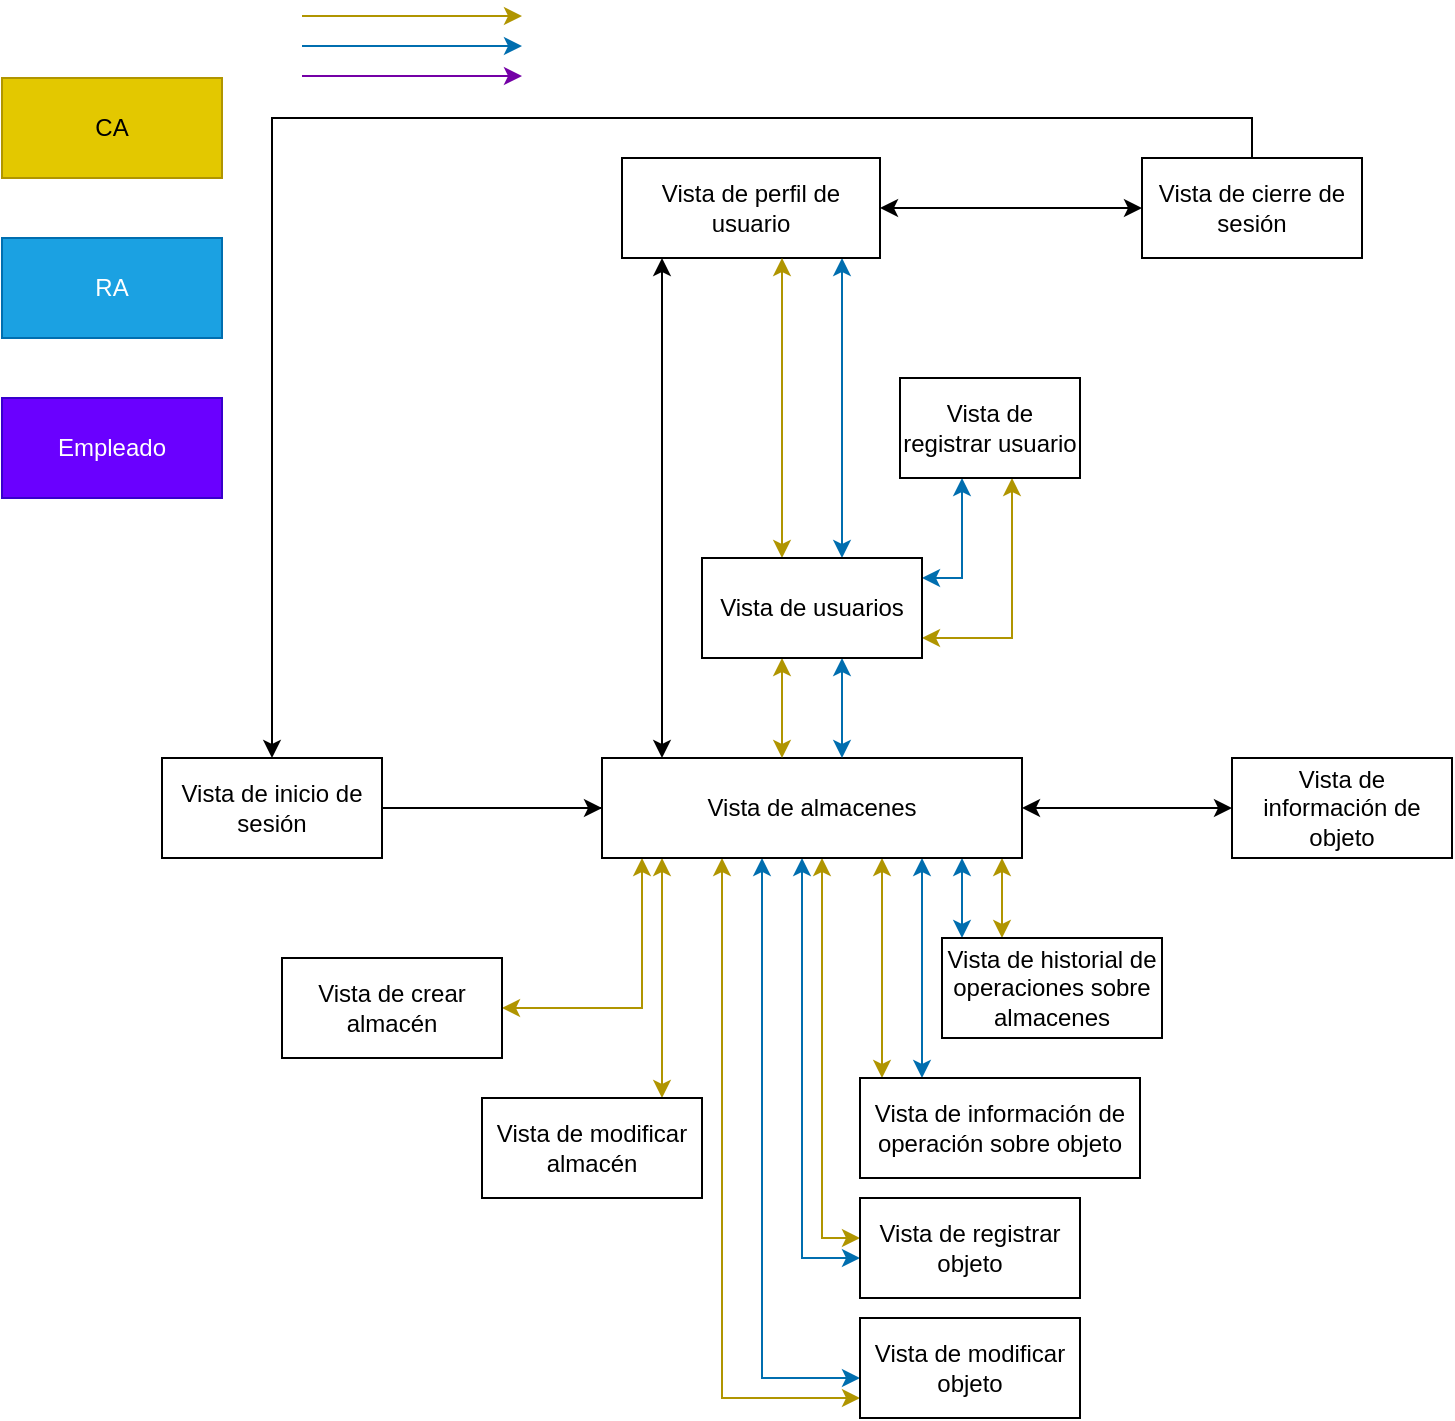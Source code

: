 <mxfile version="24.9.0">
  <diagram name="Página-1" id="_siHr3z-PEyZJpVLj-ig">
    <mxGraphModel dx="1235" dy="1783" grid="1" gridSize="10" guides="1" tooltips="1" connect="1" arrows="1" fold="1" page="1" pageScale="1" pageWidth="827" pageHeight="1169" math="0" shadow="0">
      <root>
        <mxCell id="0" />
        <mxCell id="1" parent="0" />
        <mxCell id="FyjQgoxo0zCCoK0fw8fN-24" value="" style="edgeStyle=orthogonalEdgeStyle;rounded=0;orthogonalLoop=1;jettySize=auto;html=1;" edge="1" parent="1" source="FyjQgoxo0zCCoK0fw8fN-1" target="FyjQgoxo0zCCoK0fw8fN-2">
          <mxGeometry relative="1" as="geometry" />
        </mxCell>
        <mxCell id="FyjQgoxo0zCCoK0fw8fN-1" value="Vista de inicio de sesión" style="html=1;whiteSpace=wrap;" vertex="1" parent="1">
          <mxGeometry x="110" y="220" width="110" height="50" as="geometry" />
        </mxCell>
        <mxCell id="FyjQgoxo0zCCoK0fw8fN-25" value="" style="edgeStyle=orthogonalEdgeStyle;rounded=0;orthogonalLoop=1;jettySize=auto;html=1;endArrow=none;endFill=0;" edge="1" parent="1" source="FyjQgoxo0zCCoK0fw8fN-2" target="FyjQgoxo0zCCoK0fw8fN-1">
          <mxGeometry relative="1" as="geometry" />
        </mxCell>
        <mxCell id="FyjQgoxo0zCCoK0fw8fN-26" style="edgeStyle=orthogonalEdgeStyle;rounded=0;orthogonalLoop=1;jettySize=auto;html=1;startArrow=classic;startFill=1;" edge="1" parent="1" source="FyjQgoxo0zCCoK0fw8fN-2" target="FyjQgoxo0zCCoK0fw8fN-9">
          <mxGeometry relative="1" as="geometry">
            <Array as="points">
              <mxPoint x="360" y="90" />
              <mxPoint x="360" y="90" />
            </Array>
          </mxGeometry>
        </mxCell>
        <mxCell id="FyjQgoxo0zCCoK0fw8fN-40" style="edgeStyle=orthogonalEdgeStyle;rounded=0;orthogonalLoop=1;jettySize=auto;html=1;fillColor=#e3c800;strokeColor=#B09500;startArrow=classic;startFill=1;" edge="1" parent="1" source="FyjQgoxo0zCCoK0fw8fN-2" target="FyjQgoxo0zCCoK0fw8fN-38">
          <mxGeometry relative="1" as="geometry">
            <Array as="points">
              <mxPoint x="350" y="345" />
              <mxPoint x="275" y="345" />
            </Array>
          </mxGeometry>
        </mxCell>
        <mxCell id="FyjQgoxo0zCCoK0fw8fN-41" style="edgeStyle=orthogonalEdgeStyle;rounded=0;orthogonalLoop=1;jettySize=auto;html=1;startArrow=classic;startFill=1;fillColor=#e3c800;strokeColor=#B09500;" edge="1" parent="1" source="FyjQgoxo0zCCoK0fw8fN-2" target="FyjQgoxo0zCCoK0fw8fN-39">
          <mxGeometry relative="1" as="geometry">
            <Array as="points">
              <mxPoint x="360" y="370" />
              <mxPoint x="360" y="370" />
            </Array>
          </mxGeometry>
        </mxCell>
        <mxCell id="FyjQgoxo0zCCoK0fw8fN-44" style="edgeStyle=orthogonalEdgeStyle;rounded=0;orthogonalLoop=1;jettySize=auto;html=1;startArrow=classic;startFill=1;fillColor=#1ba1e2;strokeColor=#006EAF;" edge="1" parent="1" source="FyjQgoxo0zCCoK0fw8fN-2" target="FyjQgoxo0zCCoK0fw8fN-42">
          <mxGeometry relative="1" as="geometry">
            <Array as="points">
              <mxPoint x="430" y="470" />
            </Array>
          </mxGeometry>
        </mxCell>
        <mxCell id="FyjQgoxo0zCCoK0fw8fN-45" style="edgeStyle=orthogonalEdgeStyle;rounded=0;orthogonalLoop=1;jettySize=auto;html=1;startArrow=classic;startFill=1;fillColor=#1ba1e2;strokeColor=#006EAF;" edge="1" parent="1" source="FyjQgoxo0zCCoK0fw8fN-2" target="FyjQgoxo0zCCoK0fw8fN-43">
          <mxGeometry relative="1" as="geometry">
            <Array as="points">
              <mxPoint x="410" y="530" />
            </Array>
          </mxGeometry>
        </mxCell>
        <mxCell id="FyjQgoxo0zCCoK0fw8fN-51" style="edgeStyle=orthogonalEdgeStyle;rounded=0;orthogonalLoop=1;jettySize=auto;html=1;startArrow=classic;startFill=1;" edge="1" parent="1" source="FyjQgoxo0zCCoK0fw8fN-2" target="FyjQgoxo0zCCoK0fw8fN-47">
          <mxGeometry relative="1" as="geometry">
            <Array as="points">
              <mxPoint x="600" y="245" />
              <mxPoint x="600" y="245" />
            </Array>
          </mxGeometry>
        </mxCell>
        <mxCell id="FyjQgoxo0zCCoK0fw8fN-56" style="edgeStyle=orthogonalEdgeStyle;rounded=0;orthogonalLoop=1;jettySize=auto;html=1;fillColor=#1ba1e2;strokeColor=#006EAF;startArrow=classic;startFill=1;" edge="1" parent="1" source="FyjQgoxo0zCCoK0fw8fN-2" target="FyjQgoxo0zCCoK0fw8fN-48">
          <mxGeometry relative="1" as="geometry">
            <Array as="points">
              <mxPoint x="490" y="300" />
              <mxPoint x="490" y="300" />
            </Array>
          </mxGeometry>
        </mxCell>
        <mxCell id="FyjQgoxo0zCCoK0fw8fN-57" style="edgeStyle=orthogonalEdgeStyle;rounded=0;orthogonalLoop=1;jettySize=auto;html=1;startArrow=classic;startFill=1;fillColor=#e3c800;strokeColor=#B09500;" edge="1" parent="1" source="FyjQgoxo0zCCoK0fw8fN-2" target="FyjQgoxo0zCCoK0fw8fN-43">
          <mxGeometry relative="1" as="geometry">
            <Array as="points">
              <mxPoint x="390" y="540" />
            </Array>
          </mxGeometry>
        </mxCell>
        <mxCell id="FyjQgoxo0zCCoK0fw8fN-58" style="edgeStyle=orthogonalEdgeStyle;rounded=0;orthogonalLoop=1;jettySize=auto;html=1;startArrow=classic;startFill=1;fillColor=#e3c800;strokeColor=#B09500;" edge="1" parent="1" source="FyjQgoxo0zCCoK0fw8fN-2" target="FyjQgoxo0zCCoK0fw8fN-42">
          <mxGeometry relative="1" as="geometry">
            <Array as="points">
              <mxPoint x="440" y="460" />
            </Array>
          </mxGeometry>
        </mxCell>
        <mxCell id="FyjQgoxo0zCCoK0fw8fN-59" style="edgeStyle=orthogonalEdgeStyle;rounded=0;orthogonalLoop=1;jettySize=auto;html=1;startArrow=classic;startFill=1;fillColor=#e3c800;strokeColor=#B09500;" edge="1" parent="1" source="FyjQgoxo0zCCoK0fw8fN-2" target="FyjQgoxo0zCCoK0fw8fN-48">
          <mxGeometry relative="1" as="geometry">
            <Array as="points">
              <mxPoint x="470" y="350" />
              <mxPoint x="470" y="350" />
            </Array>
          </mxGeometry>
        </mxCell>
        <mxCell id="FyjQgoxo0zCCoK0fw8fN-60" style="edgeStyle=orthogonalEdgeStyle;rounded=0;orthogonalLoop=1;jettySize=auto;html=1;startArrow=classic;startFill=1;fillColor=#1ba1e2;strokeColor=#006EAF;" edge="1" parent="1" source="FyjQgoxo0zCCoK0fw8fN-2" target="FyjQgoxo0zCCoK0fw8fN-49">
          <mxGeometry relative="1" as="geometry">
            <Array as="points">
              <mxPoint x="510" y="300" />
              <mxPoint x="510" y="300" />
            </Array>
          </mxGeometry>
        </mxCell>
        <mxCell id="FyjQgoxo0zCCoK0fw8fN-61" style="edgeStyle=orthogonalEdgeStyle;rounded=0;orthogonalLoop=1;jettySize=auto;html=1;startArrow=classic;startFill=1;fillColor=#e3c800;strokeColor=#B09500;" edge="1" parent="1" source="FyjQgoxo0zCCoK0fw8fN-2" target="FyjQgoxo0zCCoK0fw8fN-49">
          <mxGeometry relative="1" as="geometry">
            <Array as="points">
              <mxPoint x="530" y="290" />
              <mxPoint x="530" y="290" />
            </Array>
          </mxGeometry>
        </mxCell>
        <mxCell id="FyjQgoxo0zCCoK0fw8fN-2" value="Vista de almacenes" style="html=1;whiteSpace=wrap;" vertex="1" parent="1">
          <mxGeometry x="330" y="220" width="210" height="50" as="geometry" />
        </mxCell>
        <mxCell id="FyjQgoxo0zCCoK0fw8fN-3" value="RA" style="html=1;whiteSpace=wrap;fillColor=#1ba1e2;strokeColor=#006EAF;fontColor=#ffffff;" vertex="1" parent="1">
          <mxGeometry x="30" y="-40" width="110" height="50" as="geometry" />
        </mxCell>
        <mxCell id="FyjQgoxo0zCCoK0fw8fN-4" value="Empleado" style="html=1;whiteSpace=wrap;fillColor=#6a00ff;strokeColor=#3700CC;fontColor=#ffffff;" vertex="1" parent="1">
          <mxGeometry x="30" y="40" width="110" height="50" as="geometry" />
        </mxCell>
        <mxCell id="FyjQgoxo0zCCoK0fw8fN-5" value="CA" style="html=1;whiteSpace=wrap;fillColor=#e3c800;strokeColor=#B09500;fontColor=#000000;" vertex="1" parent="1">
          <mxGeometry x="30" y="-120" width="110" height="50" as="geometry" />
        </mxCell>
        <mxCell id="FyjQgoxo0zCCoK0fw8fN-28" style="edgeStyle=orthogonalEdgeStyle;rounded=0;orthogonalLoop=1;jettySize=auto;html=1;endArrow=classic;endFill=1;startArrow=classic;startFill=1;" edge="1" parent="1" source="FyjQgoxo0zCCoK0fw8fN-9" target="FyjQgoxo0zCCoK0fw8fN-10">
          <mxGeometry relative="1" as="geometry" />
        </mxCell>
        <mxCell id="FyjQgoxo0zCCoK0fw8fN-37" style="edgeStyle=orthogonalEdgeStyle;rounded=0;orthogonalLoop=1;jettySize=auto;html=1;fillColor=#1ba1e2;strokeColor=#006EAF;startArrow=classic;startFill=1;" edge="1" parent="1" source="FyjQgoxo0zCCoK0fw8fN-9" target="FyjQgoxo0zCCoK0fw8fN-30">
          <mxGeometry relative="1" as="geometry">
            <Array as="points">
              <mxPoint x="450" y="50" />
              <mxPoint x="450" y="50" />
            </Array>
          </mxGeometry>
        </mxCell>
        <mxCell id="FyjQgoxo0zCCoK0fw8fN-9" value="Vista de perfil de usuario" style="html=1;whiteSpace=wrap;" vertex="1" parent="1">
          <mxGeometry x="340" y="-80" width="129" height="50" as="geometry" />
        </mxCell>
        <mxCell id="FyjQgoxo0zCCoK0fw8fN-29" style="edgeStyle=orthogonalEdgeStyle;rounded=0;orthogonalLoop=1;jettySize=auto;html=1;exitX=0.5;exitY=0;exitDx=0;exitDy=0;" edge="1" parent="1" source="FyjQgoxo0zCCoK0fw8fN-10" target="FyjQgoxo0zCCoK0fw8fN-1">
          <mxGeometry relative="1" as="geometry" />
        </mxCell>
        <mxCell id="FyjQgoxo0zCCoK0fw8fN-10" value="Vista de cierre de sesión" style="html=1;whiteSpace=wrap;" vertex="1" parent="1">
          <mxGeometry x="600" y="-80" width="110" height="50" as="geometry" />
        </mxCell>
        <mxCell id="FyjQgoxo0zCCoK0fw8fN-21" style="edgeStyle=orthogonalEdgeStyle;rounded=0;orthogonalLoop=1;jettySize=auto;html=1;fillColor=#1ba1e2;strokeColor=#006EAF;" edge="1" parent="1">
          <mxGeometry relative="1" as="geometry">
            <mxPoint x="180" y="-136" as="sourcePoint" />
            <mxPoint x="290" y="-136" as="targetPoint" />
          </mxGeometry>
        </mxCell>
        <mxCell id="FyjQgoxo0zCCoK0fw8fN-22" style="edgeStyle=orthogonalEdgeStyle;rounded=0;orthogonalLoop=1;jettySize=auto;html=1;fillColor=#e3c800;strokeColor=#B09500;" edge="1" parent="1">
          <mxGeometry relative="1" as="geometry">
            <mxPoint x="180" y="-151" as="sourcePoint" />
            <mxPoint x="290" y="-151" as="targetPoint" />
            <Array as="points">
              <mxPoint x="240" y="-151" />
              <mxPoint x="240" y="-151" />
            </Array>
          </mxGeometry>
        </mxCell>
        <mxCell id="FyjQgoxo0zCCoK0fw8fN-23" style="edgeStyle=orthogonalEdgeStyle;rounded=0;orthogonalLoop=1;jettySize=auto;html=1;fillColor=#e1d5e7;strokeColor=#7400A6;" edge="1" parent="1">
          <mxGeometry relative="1" as="geometry">
            <mxPoint x="180" y="-121" as="sourcePoint" />
            <mxPoint x="290" y="-121" as="targetPoint" />
            <Array as="points">
              <mxPoint x="240" y="-121" />
              <mxPoint x="240" y="-121" />
            </Array>
          </mxGeometry>
        </mxCell>
        <mxCell id="FyjQgoxo0zCCoK0fw8fN-32" style="edgeStyle=orthogonalEdgeStyle;rounded=0;orthogonalLoop=1;jettySize=auto;html=1;fillColor=#e3c800;strokeColor=#B09500;startArrow=classic;startFill=1;" edge="1" parent="1" source="FyjQgoxo0zCCoK0fw8fN-30" target="FyjQgoxo0zCCoK0fw8fN-9">
          <mxGeometry relative="1" as="geometry">
            <Array as="points">
              <mxPoint x="420" y="40" />
              <mxPoint x="420" y="40" />
            </Array>
          </mxGeometry>
        </mxCell>
        <mxCell id="FyjQgoxo0zCCoK0fw8fN-33" style="edgeStyle=orthogonalEdgeStyle;rounded=0;orthogonalLoop=1;jettySize=auto;html=1;fillColor=#1ba1e2;strokeColor=#006EAF;startArrow=classic;startFill=1;" edge="1" parent="1" source="FyjQgoxo0zCCoK0fw8fN-30" target="FyjQgoxo0zCCoK0fw8fN-2">
          <mxGeometry relative="1" as="geometry">
            <Array as="points">
              <mxPoint x="450" y="200" />
              <mxPoint x="450" y="200" />
            </Array>
          </mxGeometry>
        </mxCell>
        <mxCell id="FyjQgoxo0zCCoK0fw8fN-35" style="edgeStyle=orthogonalEdgeStyle;rounded=0;orthogonalLoop=1;jettySize=auto;html=1;fillColor=#e3c800;strokeColor=#B09500;startArrow=classic;startFill=1;" edge="1" parent="1" source="FyjQgoxo0zCCoK0fw8fN-30" target="FyjQgoxo0zCCoK0fw8fN-2">
          <mxGeometry relative="1" as="geometry">
            <Array as="points">
              <mxPoint x="420" y="190" />
              <mxPoint x="420" y="190" />
            </Array>
          </mxGeometry>
        </mxCell>
        <mxCell id="FyjQgoxo0zCCoK0fw8fN-54" style="edgeStyle=orthogonalEdgeStyle;rounded=0;orthogonalLoop=1;jettySize=auto;html=1;startArrow=classic;startFill=1;fillColor=#1ba1e2;strokeColor=#006EAF;" edge="1" parent="1" source="FyjQgoxo0zCCoK0fw8fN-30" target="FyjQgoxo0zCCoK0fw8fN-52">
          <mxGeometry relative="1" as="geometry">
            <Array as="points">
              <mxPoint x="510" y="130" />
            </Array>
          </mxGeometry>
        </mxCell>
        <mxCell id="FyjQgoxo0zCCoK0fw8fN-55" style="edgeStyle=orthogonalEdgeStyle;rounded=0;orthogonalLoop=1;jettySize=auto;html=1;fillColor=#e3c800;strokeColor=#B09500;startArrow=classic;startFill=1;" edge="1" parent="1" source="FyjQgoxo0zCCoK0fw8fN-30" target="FyjQgoxo0zCCoK0fw8fN-52">
          <mxGeometry relative="1" as="geometry">
            <Array as="points">
              <mxPoint x="535" y="160" />
            </Array>
          </mxGeometry>
        </mxCell>
        <mxCell id="FyjQgoxo0zCCoK0fw8fN-30" value="Vista de usuarios" style="html=1;whiteSpace=wrap;" vertex="1" parent="1">
          <mxGeometry x="380" y="120" width="110" height="50" as="geometry" />
        </mxCell>
        <mxCell id="FyjQgoxo0zCCoK0fw8fN-38" value="Vista de crear almacén" style="html=1;whiteSpace=wrap;" vertex="1" parent="1">
          <mxGeometry x="170" y="320" width="110" height="50" as="geometry" />
        </mxCell>
        <mxCell id="FyjQgoxo0zCCoK0fw8fN-39" value="Vista de modificar almacén" style="html=1;whiteSpace=wrap;" vertex="1" parent="1">
          <mxGeometry x="270" y="390" width="110" height="50" as="geometry" />
        </mxCell>
        <mxCell id="FyjQgoxo0zCCoK0fw8fN-42" value="Vista de registrar objeto" style="html=1;whiteSpace=wrap;" vertex="1" parent="1">
          <mxGeometry x="459" y="440" width="110" height="50" as="geometry" />
        </mxCell>
        <mxCell id="FyjQgoxo0zCCoK0fw8fN-43" value="Vista de modificar objeto" style="html=1;whiteSpace=wrap;" vertex="1" parent="1">
          <mxGeometry x="459" y="500" width="110" height="50" as="geometry" />
        </mxCell>
        <mxCell id="FyjQgoxo0zCCoK0fw8fN-47" value="Vista de información de objeto" style="html=1;whiteSpace=wrap;" vertex="1" parent="1">
          <mxGeometry x="645" y="220" width="110" height="50" as="geometry" />
        </mxCell>
        <mxCell id="FyjQgoxo0zCCoK0fw8fN-48" value="Vista de información de operación sobre objeto" style="html=1;whiteSpace=wrap;" vertex="1" parent="1">
          <mxGeometry x="459" y="380" width="140" height="50" as="geometry" />
        </mxCell>
        <mxCell id="FyjQgoxo0zCCoK0fw8fN-49" value="Vista de historial de operaciones sobre almacenes" style="html=1;whiteSpace=wrap;" vertex="1" parent="1">
          <mxGeometry x="500" y="310" width="110" height="50" as="geometry" />
        </mxCell>
        <mxCell id="FyjQgoxo0zCCoK0fw8fN-52" value="Vista de registrar usuario" style="html=1;whiteSpace=wrap;" vertex="1" parent="1">
          <mxGeometry x="479" y="30" width="90" height="50" as="geometry" />
        </mxCell>
      </root>
    </mxGraphModel>
  </diagram>
</mxfile>
